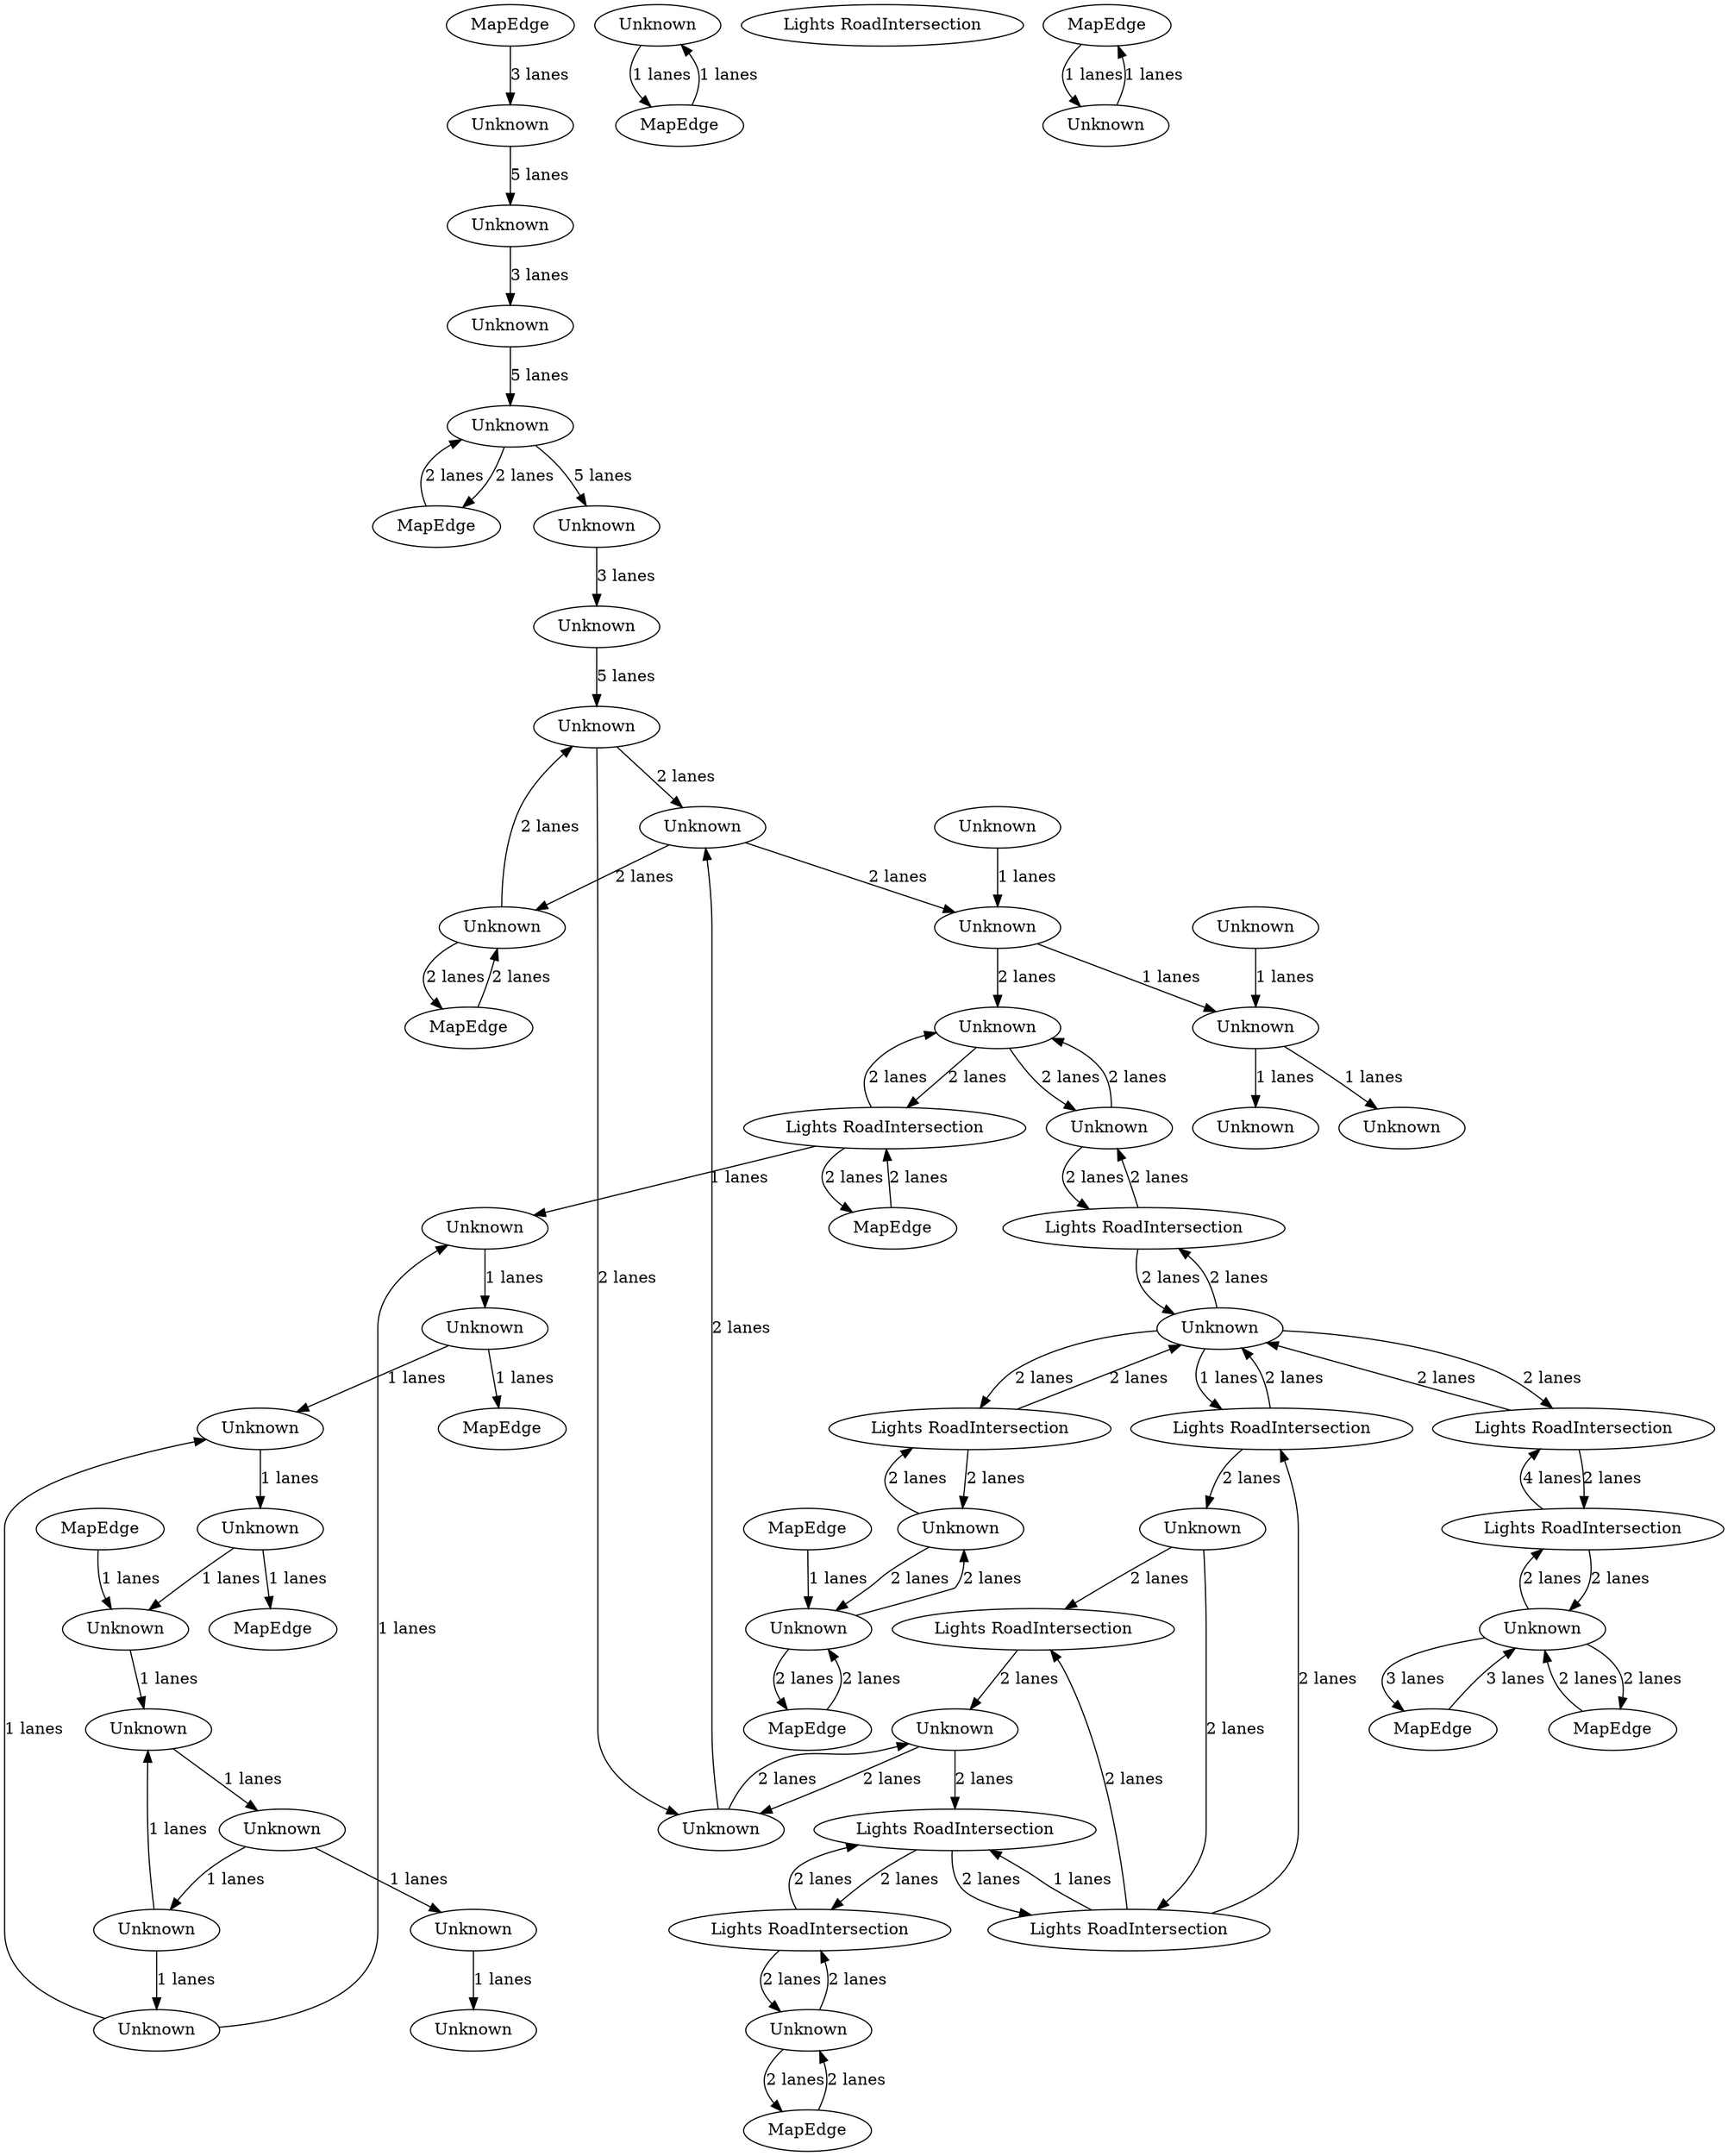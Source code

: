 digraph {
    0 [ label = "MapEdge" ]
    1 [ label = "MapEdge" ]
    2 [ label = "MapEdge" ]
    3 [ label = "MapEdge" ]
    4 [ label = "MapEdge" ]
    5 [ label = "Unknown" ]
    6 [ label = "Unknown" ]
    7 [ label = "Unknown" ]
    8 [ label = "Unknown" ]
    9 [ label = "MapEdge" ]
    10 [ label = "Unknown" ]
    11 [ label = "Unknown" ]
    12 [ label = "MapEdge" ]
    13 [ label = "MapEdge" ]
    14 [ label = "Lights RoadIntersection" ]
    15 [ label = "MapEdge" ]
    16 [ label = "MapEdge" ]
    17 [ label = "Lights RoadIntersection" ]
    18 [ label = "Unknown" ]
    19 [ label = "Unknown" ]
    20 [ label = "MapEdge" ]
    21 [ label = "Unknown" ]
    22 [ label = "Unknown" ]
    23 [ label = "Unknown" ]
    24 [ label = "Unknown" ]
    25 [ label = "Unknown" ]
    26 [ label = "Unknown" ]
    27 [ label = "MapEdge" ]
    28 [ label = "Unknown" ]
    29 [ label = "Unknown" ]
    30 [ label = "Lights RoadIntersection" ]
    31 [ label = "Unknown" ]
    32 [ label = "Lights RoadIntersection" ]
    33 [ label = "Unknown" ]
    34 [ label = "Unknown" ]
    35 [ label = "Unknown" ]
    36 [ label = "Unknown" ]
    37 [ label = "Unknown" ]
    38 [ label = "Unknown" ]
    39 [ label = "Unknown" ]
    40 [ label = "Unknown" ]
    41 [ label = "Unknown" ]
    42 [ label = "Lights RoadIntersection" ]
    43 [ label = "MapEdge" ]
    44 [ label = "Unknown" ]
    45 [ label = "Lights RoadIntersection" ]
    46 [ label = "Unknown" ]
    47 [ label = "Lights RoadIntersection" ]
    48 [ label = "Unknown" ]
    49 [ label = "Unknown" ]
    50 [ label = "Unknown" ]
    51 [ label = "Unknown" ]
    52 [ label = "Unknown" ]
    53 [ label = "Lights RoadIntersection" ]
    54 [ label = "Lights RoadIntersection" ]
    55 [ label = "Lights RoadIntersection" ]
    56 [ label = "Unknown" ]
    57 [ label = "Unknown" ]
    58 [ label = "Unknown" ]
    59 [ label = "Lights RoadIntersection" ]
    60 [ label = "MapEdge" ]
    61 [ label = "Unknown" ]
    62 [ label = "Unknown" ]
    20 -> 7 [ label = "1 lanes" ]
    7 -> 20 [ label = "1 lanes" ]
    12 -> 11 [ label = "2 lanes" ]
    11 -> 12 [ label = "2 lanes" ]
    17 -> 40 [ label = "1 lanes" ]
    23 -> 9 [ label = "1 lanes" ]
    40 -> 23 [ label = "1 lanes" ]
    4 -> 5 [ label = "2 lanes" ]
    5 -> 4 [ label = "2 lanes" ]
    15 -> 57 [ label = "1 lanes" ]
    11 -> 51 [ label = "5 lanes" ]
    1 -> 28 [ label = "1 lanes" ]
    21 -> 52 [ label = "1 lanes" ]
    24 -> 21 [ label = "1 lanes" ]
    28 -> 24 [ label = "1 lanes" ]
    21 -> 22 [ label = "1 lanes" ]
    22 -> 39 [ label = "1 lanes" ]
    25 -> 27 [ label = "1 lanes" ]
    26 -> 25 [ label = "1 lanes" ]
    39 -> 26 [ label = "1 lanes" ]
    22 -> 24 [ label = "1 lanes" ]
    25 -> 28 [ label = "1 lanes" ]
    23 -> 26 [ label = "1 lanes" ]
    3 -> 57 [ label = "2 lanes" ]
    57 -> 3 [ label = "2 lanes" ]
    57 -> 18 [ label = "2 lanes" ]
    18 -> 57 [ label = "2 lanes" ]
    41 -> 48 [ label = "2 lanes" ]
    48 -> 41 [ label = "2 lanes" ]
    58 -> 59 [ label = "1 lanes" ]
    59 -> 58 [ label = "2 lanes" ]
    5 -> 2 [ label = "3 lanes" ]
    2 -> 5 [ label = "3 lanes" ]
    30 -> 55 [ label = "4 lanes" ]
    55 -> 30 [ label = "2 lanes" ]
    6 -> 53 [ label = "2 lanes" ]
    53 -> 6 [ label = "2 lanes" ]
    8 -> 45 [ label = "2 lanes" ]
    45 -> 8 [ label = "2 lanes" ]
    10 -> 29 [ label = "2 lanes" ]
    29 -> 48 [ label = "2 lanes" ]
    18 -> 54 [ label = "2 lanes" ]
    54 -> 18 [ label = "2 lanes" ]
    32 -> 41 [ label = "2 lanes" ]
    31 -> 47 [ label = "2 lanes" ]
    31 -> 32 [ label = "2 lanes" ]
    39 -> 40 [ label = "1 lanes" ]
    36 -> 33 [ label = "1 lanes" ]
    58 -> 55 [ label = "2 lanes" ]
    55 -> 58 [ label = "2 lanes" ]
    34 -> 36 [ label = "1 lanes" ]
    36 -> 38 [ label = "1 lanes" ]
    16 -> 17 [ label = "2 lanes" ]
    17 -> 16 [ label = "2 lanes" ]
    17 -> 56 [ label = "2 lanes" ]
    56 -> 17 [ label = "2 lanes" ]
    56 -> 6 [ label = "2 lanes" ]
    6 -> 56 [ label = "2 lanes" ]
    8 -> 43 [ label = "2 lanes" ]
    43 -> 8 [ label = "2 lanes" ]
    29 -> 46 [ label = "2 lanes" ]
    47 -> 59 [ label = "2 lanes" ]
    47 -> 32 [ label = "2 lanes" ]
    0 -> 62 [ label = "3 lanes" ]
    46 -> 10 [ label = "2 lanes" ]
    48 -> 46 [ label = "2 lanes" ]
    44 -> 50 [ label = "3 lanes" ]
    35 -> 56 [ label = "2 lanes" ]
    51 -> 49 [ label = "3 lanes" ]
    50 -> 11 [ label = "5 lanes" ]
    35 -> 36 [ label = "1 lanes" ]
    37 -> 35 [ label = "1 lanes" ]
    10 -> 13 [ label = "2 lanes" ]
    13 -> 10 [ label = "2 lanes" ]
    42 -> 45 [ label = "2 lanes" ]
    45 -> 42 [ label = "2 lanes" ]
    49 -> 29 [ label = "5 lanes" ]
    41 -> 42 [ label = "2 lanes" ]
    52 -> 19 [ label = "1 lanes" ]
    30 -> 5 [ label = "2 lanes" ]
    5 -> 30 [ label = "2 lanes" ]
    53 -> 58 [ label = "2 lanes" ]
    58 -> 53 [ label = "2 lanes" ]
    59 -> 31 [ label = "2 lanes" ]
    47 -> 42 [ label = "1 lanes" ]
    42 -> 47 [ label = "2 lanes" ]
    54 -> 58 [ label = "2 lanes" ]
    58 -> 54 [ label = "2 lanes" ]
    60 -> 61 [ label = "1 lanes" ]
    61 -> 60 [ label = "1 lanes" ]
    46 -> 35 [ label = "2 lanes" ]
    62 -> 44 [ label = "5 lanes" ]
}
